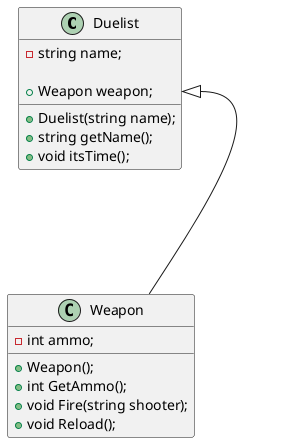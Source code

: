 @startuml Diagrame

class Duelist
{
    - string name;

    + Duelist(string name);
    + string getName();
    + void itsTime();
    + Weapon weapon;
}

Duelist::weapon <|--- Weapon

class Weapon
{
    - int ammo;

    + Weapon();
    + int GetAmmo();
    + void Fire(string shooter);
    + void Reload();
}

@enduml
